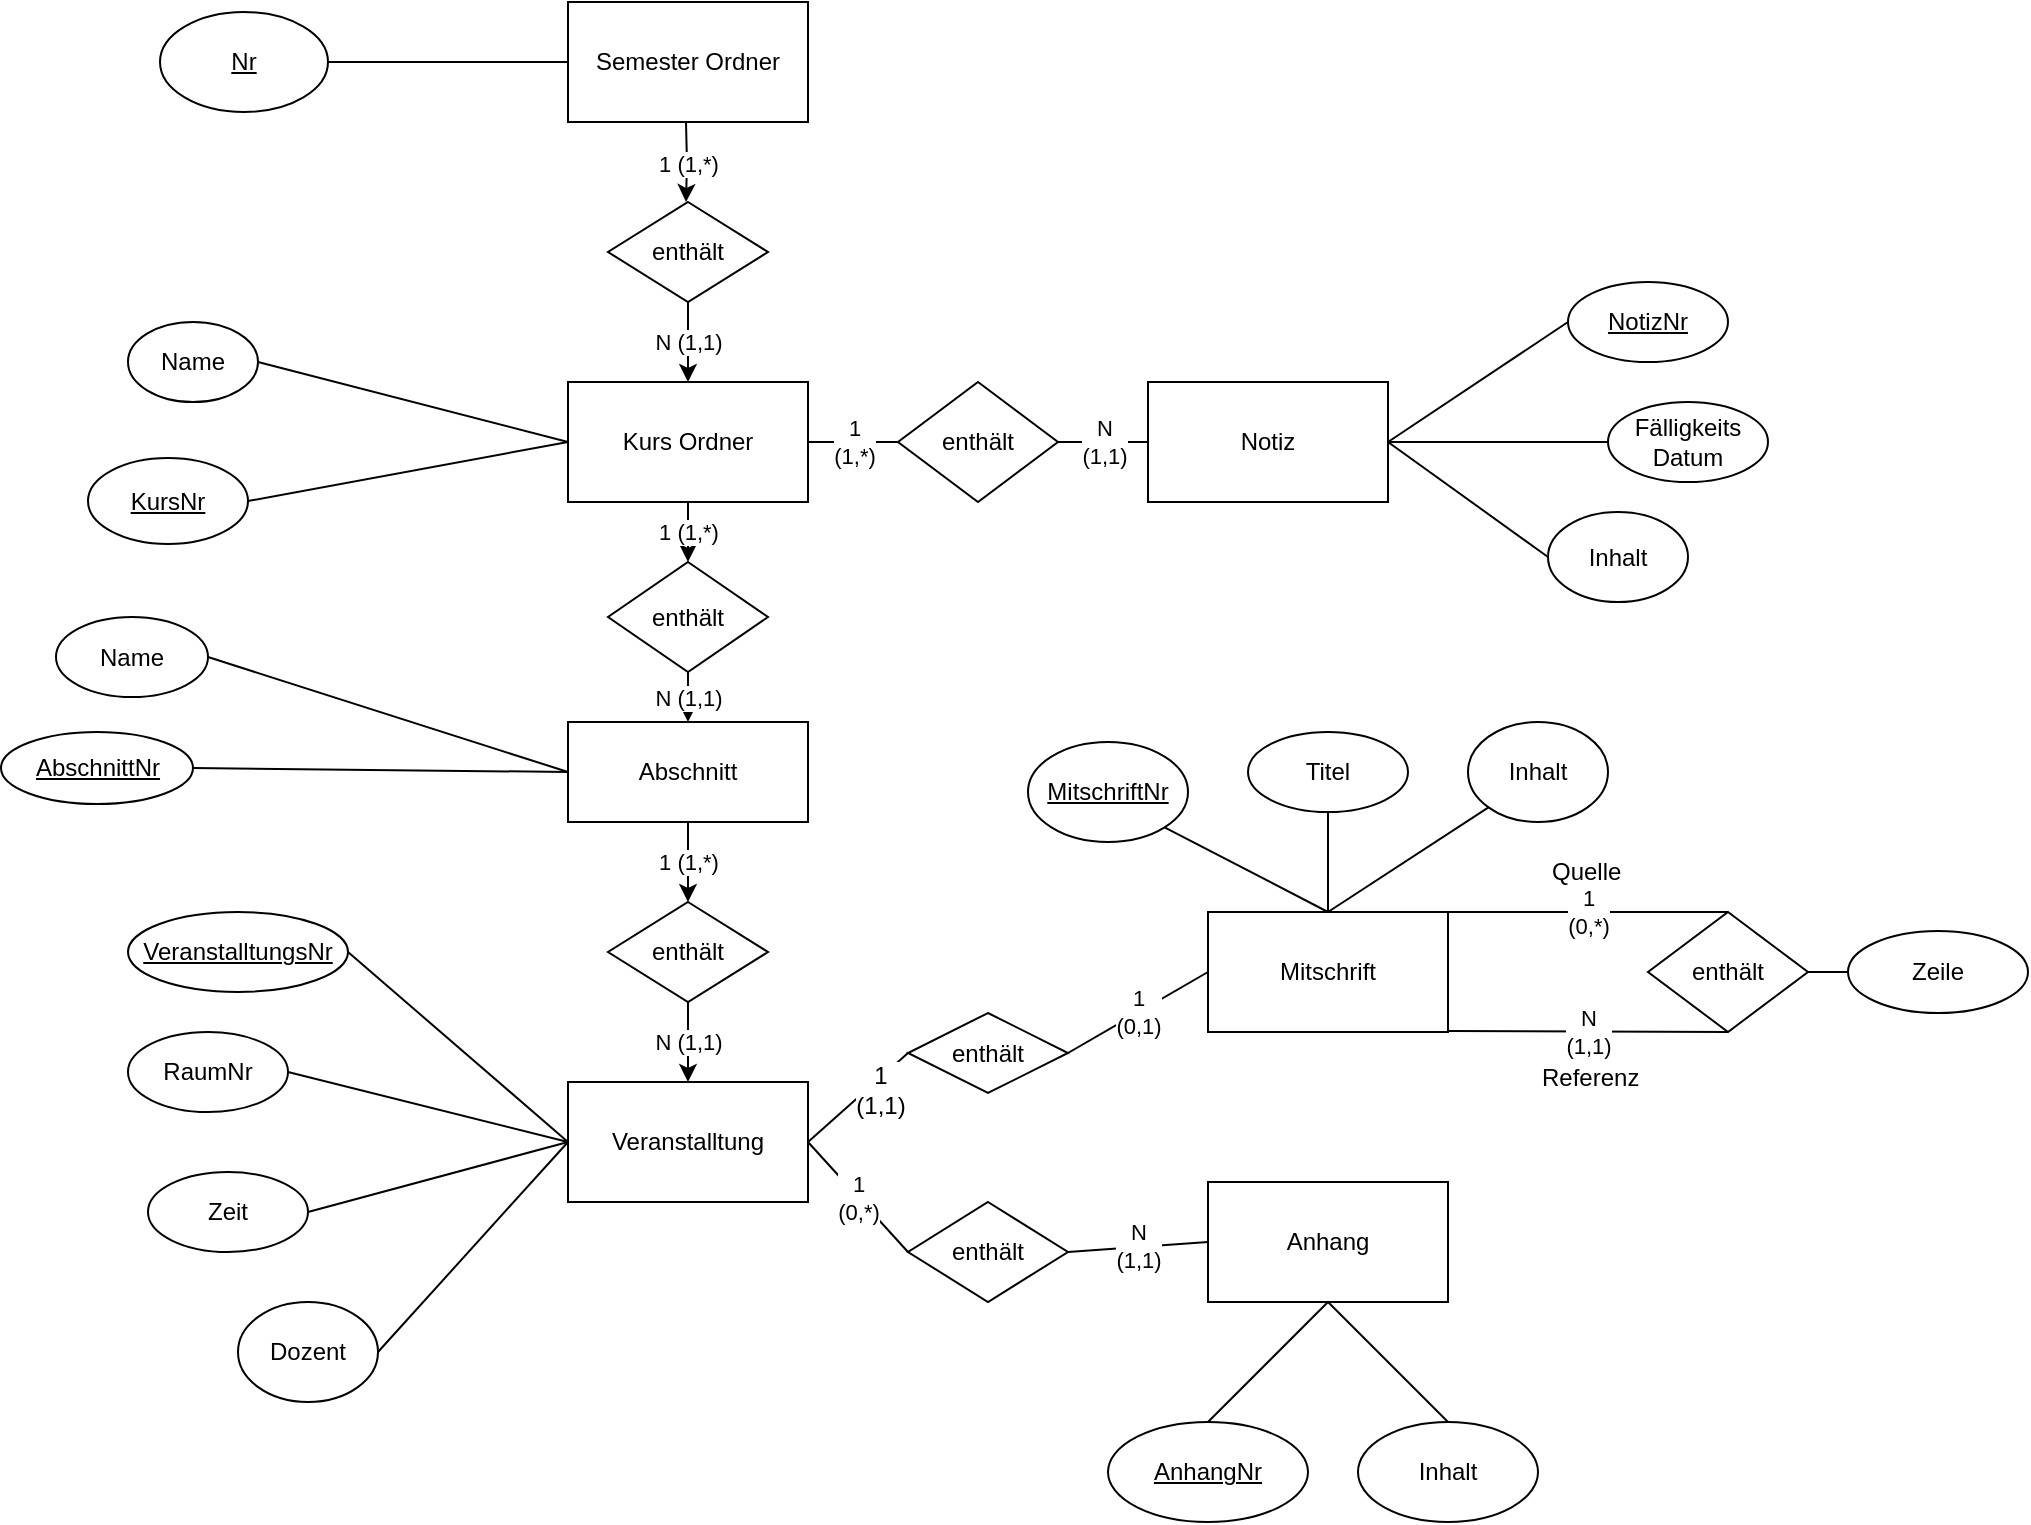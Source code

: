 <mxfile version="12.2.7" type="github" pages="1"><diagram id="-zOznc9YO3qfhNgqn0We" name="Page-1"><mxGraphModel dx="1784" dy="692" grid="1" gridSize="10" guides="1" tooltips="1" connect="1" arrows="1" fold="1" page="1" pageScale="1" pageWidth="850" pageHeight="1100" math="0" shadow="0"><root><mxCell id="0"/><mxCell id="1" parent="0"/><mxCell id="yqrmD4MauSipaye6TM8u-4" value="1 (1,*)" style="edgeStyle=orthogonalEdgeStyle;rounded=0;orthogonalLoop=1;jettySize=auto;html=1;exitX=0.5;exitY=1;exitDx=0;exitDy=0;entryX=0.5;entryY=0;entryDx=0;entryDy=0;" parent="1" edge="1"><mxGeometry relative="1" as="geometry"><mxPoint x="-187" y="140" as="sourcePoint"/><mxPoint x="-187" y="180" as="targetPoint"/></mxGeometry></mxCell><mxCell id="yqrmD4MauSipaye6TM8u-1" value="Semester Ordner" style="rounded=0;whiteSpace=wrap;html=1;" parent="1" vertex="1"><mxGeometry x="-246" y="80" width="120" height="60" as="geometry"/></mxCell><mxCell id="yqrmD4MauSipaye6TM8u-8" value="1 (1,*)" style="edgeStyle=orthogonalEdgeStyle;rounded=0;orthogonalLoop=1;jettySize=auto;html=1;exitX=0.5;exitY=1;exitDx=0;exitDy=0;entryX=0.5;entryY=0;entryDx=0;entryDy=0;" parent="1" source="yqrmD4MauSipaye6TM8u-2" target="yqrmD4MauSipaye6TM8u-7" edge="1"><mxGeometry relative="1" as="geometry"/></mxCell><mxCell id="yqrmD4MauSipaye6TM8u-2" value="Kurs Ordner" style="rounded=0;whiteSpace=wrap;html=1;" parent="1" vertex="1"><mxGeometry x="-246" y="270" width="120" height="60" as="geometry"/></mxCell><mxCell id="yqrmD4MauSipaye6TM8u-5" value="N (1,1)" style="edgeStyle=orthogonalEdgeStyle;rounded=0;orthogonalLoop=1;jettySize=auto;html=1;exitX=0.5;exitY=1;exitDx=0;exitDy=0;entryX=0.5;entryY=0;entryDx=0;entryDy=0;" parent="1" source="yqrmD4MauSipaye6TM8u-3" target="yqrmD4MauSipaye6TM8u-2" edge="1"><mxGeometry relative="1" as="geometry"/></mxCell><mxCell id="yqrmD4MauSipaye6TM8u-3" value="enthält" style="rhombus;whiteSpace=wrap;html=1;" parent="1" vertex="1"><mxGeometry x="-226" y="180" width="80" height="50" as="geometry"/></mxCell><mxCell id="yqrmD4MauSipaye6TM8u-39" value="1 (1,*)" style="edgeStyle=orthogonalEdgeStyle;rounded=0;orthogonalLoop=1;jettySize=auto;html=1;exitX=0.5;exitY=1;exitDx=0;exitDy=0;entryX=0.5;entryY=0;entryDx=0;entryDy=0;" parent="1" source="yqrmD4MauSipaye6TM8u-6" target="yqrmD4MauSipaye6TM8u-38" edge="1"><mxGeometry relative="1" as="geometry"/></mxCell><mxCell id="yqrmD4MauSipaye6TM8u-6" value="Abschnitt" style="rounded=0;whiteSpace=wrap;html=1;" parent="1" vertex="1"><mxGeometry x="-246" y="440" width="120" height="50" as="geometry"/></mxCell><mxCell id="yqrmD4MauSipaye6TM8u-9" value="N (1,1)" style="edgeStyle=orthogonalEdgeStyle;rounded=0;orthogonalLoop=1;jettySize=auto;html=1;exitX=0.5;exitY=1;exitDx=0;exitDy=0;entryX=0.5;entryY=0;entryDx=0;entryDy=0;" parent="1" source="yqrmD4MauSipaye6TM8u-7" target="yqrmD4MauSipaye6TM8u-6" edge="1"><mxGeometry relative="1" as="geometry"/></mxCell><mxCell id="yqrmD4MauSipaye6TM8u-7" value="enthält" style="rhombus;whiteSpace=wrap;html=1;" parent="1" vertex="1"><mxGeometry x="-226" y="360" width="80" height="55" as="geometry"/></mxCell><mxCell id="yqrmD4MauSipaye6TM8u-10" value="Mitschrift" style="rounded=0;whiteSpace=wrap;html=1;" parent="1" vertex="1"><mxGeometry x="74" y="535" width="120" height="60" as="geometry"/></mxCell><mxCell id="yqrmD4MauSipaye6TM8u-11" value="Veranstalltung" style="rounded=0;whiteSpace=wrap;html=1;" parent="1" vertex="1"><mxGeometry x="-246" y="620" width="120" height="60" as="geometry"/></mxCell><mxCell id="yqrmD4MauSipaye6TM8u-12" value="Anhang" style="rounded=0;whiteSpace=wrap;html=1;" parent="1" vertex="1"><mxGeometry x="74" y="670" width="120" height="60" as="geometry"/></mxCell><mxCell id="yqrmD4MauSipaye6TM8u-18" value="1&lt;br&gt;(0,*)" style="endArrow=none;html=1;entryX=1;entryY=0.5;entryDx=0;entryDy=0;exitX=0;exitY=0.5;exitDx=0;exitDy=0;" parent="1" source="yqrmD4MauSipaye6TM8u-19" target="yqrmD4MauSipaye6TM8u-11" edge="1"><mxGeometry width="50" height="50" relative="1" as="geometry"><mxPoint x="-246" y="780" as="sourcePoint"/><mxPoint x="-196" y="730" as="targetPoint"/><mxPoint as="offset"/></mxGeometry></mxCell><mxCell id="yqrmD4MauSipaye6TM8u-19" value="enthält" style="rhombus;whiteSpace=wrap;html=1;" parent="1" vertex="1"><mxGeometry x="-76" y="680" width="80" height="50" as="geometry"/></mxCell><mxCell id="yqrmD4MauSipaye6TM8u-20" value="N&lt;br&gt;(1,1)" style="endArrow=none;html=1;entryX=1;entryY=0.5;entryDx=0;entryDy=0;exitX=0;exitY=0.5;exitDx=0;exitDy=0;" parent="1" source="yqrmD4MauSipaye6TM8u-12" target="yqrmD4MauSipaye6TM8u-19" edge="1"><mxGeometry width="50" height="50" relative="1" as="geometry"><mxPoint x="74" y="730" as="sourcePoint"/><mxPoint x="-126.0" y="600" as="targetPoint"/></mxGeometry></mxCell><mxCell id="yqrmD4MauSipaye6TM8u-23" value="RaumNr" style="ellipse;whiteSpace=wrap;html=1;" parent="1" vertex="1"><mxGeometry x="-466" y="595" width="80" height="40" as="geometry"/></mxCell><mxCell id="yqrmD4MauSipaye6TM8u-25" value="" style="endArrow=none;html=1;entryX=1;entryY=0.5;entryDx=0;entryDy=0;exitX=0;exitY=0.5;exitDx=0;exitDy=0;" parent="1" source="yqrmD4MauSipaye6TM8u-11" target="yqrmD4MauSipaye6TM8u-23" edge="1"><mxGeometry width="50" height="50" relative="1" as="geometry"><mxPoint x="-396" y="800" as="sourcePoint"/><mxPoint x="-346" y="750" as="targetPoint"/></mxGeometry></mxCell><mxCell id="yqrmD4MauSipaye6TM8u-26" value="Zeit" style="ellipse;whiteSpace=wrap;html=1;" parent="1" vertex="1"><mxGeometry x="-456" y="665" width="80" height="40" as="geometry"/></mxCell><mxCell id="yqrmD4MauSipaye6TM8u-27" value="" style="endArrow=none;html=1;exitX=1;exitY=0.5;exitDx=0;exitDy=0;entryX=0;entryY=0.5;entryDx=0;entryDy=0;" parent="1" source="yqrmD4MauSipaye6TM8u-26" target="yqrmD4MauSipaye6TM8u-11" edge="1"><mxGeometry width="50" height="50" relative="1" as="geometry"><mxPoint x="-396" y="800" as="sourcePoint"/><mxPoint x="-346" y="750" as="targetPoint"/></mxGeometry></mxCell><mxCell id="yqrmD4MauSipaye6TM8u-28" value="Dozent" style="ellipse;whiteSpace=wrap;html=1;" parent="1" vertex="1"><mxGeometry x="-411" y="730" width="70" height="50" as="geometry"/></mxCell><mxCell id="yqrmD4MauSipaye6TM8u-29" value="" style="endArrow=none;html=1;exitX=1;exitY=0.5;exitDx=0;exitDy=0;entryX=0;entryY=0.5;entryDx=0;entryDy=0;" parent="1" source="yqrmD4MauSipaye6TM8u-28" target="yqrmD4MauSipaye6TM8u-11" edge="1"><mxGeometry width="50" height="50" relative="1" as="geometry"><mxPoint x="-326" y="690" as="sourcePoint"/><mxPoint x="-246" y="610" as="targetPoint"/></mxGeometry></mxCell><mxCell id="yqrmD4MauSipaye6TM8u-30" value="&lt;u&gt;VeranstalltungsNr&lt;/u&gt;" style="ellipse;whiteSpace=wrap;html=1;" parent="1" vertex="1"><mxGeometry x="-466" y="535" width="110" height="40" as="geometry"/></mxCell><mxCell id="yqrmD4MauSipaye6TM8u-31" value="" style="endArrow=none;html=1;entryX=1;entryY=0.5;entryDx=0;entryDy=0;exitX=0;exitY=0.5;exitDx=0;exitDy=0;" parent="1" source="yqrmD4MauSipaye6TM8u-11" target="yqrmD4MauSipaye6TM8u-30" edge="1"><mxGeometry width="50" height="50" relative="1" as="geometry"><mxPoint x="-446" y="800" as="sourcePoint"/><mxPoint x="-396" y="750" as="targetPoint"/></mxGeometry></mxCell><mxCell id="yqrmD4MauSipaye6TM8u-32" value="&lt;u&gt;Nr&lt;/u&gt;" style="ellipse;whiteSpace=wrap;html=1;" parent="1" vertex="1"><mxGeometry x="-450" y="85" width="84" height="50" as="geometry"/></mxCell><mxCell id="yqrmD4MauSipaye6TM8u-33" value="" style="endArrow=none;html=1;exitX=1;exitY=0.5;exitDx=0;exitDy=0;entryX=0;entryY=0.5;entryDx=0;entryDy=0;" parent="1" source="yqrmD4MauSipaye6TM8u-32" target="yqrmD4MauSipaye6TM8u-1" edge="1"><mxGeometry width="50" height="50" relative="1" as="geometry"><mxPoint x="-386" y="310" as="sourcePoint"/><mxPoint x="-336" y="260" as="targetPoint"/></mxGeometry></mxCell><mxCell id="yqrmD4MauSipaye6TM8u-34" value="Name" style="ellipse;whiteSpace=wrap;html=1;" parent="1" vertex="1"><mxGeometry x="-466" y="240" width="65" height="40" as="geometry"/></mxCell><mxCell id="yqrmD4MauSipaye6TM8u-35" value="" style="endArrow=none;html=1;entryX=1;entryY=0.5;entryDx=0;entryDy=0;exitX=0;exitY=0.5;exitDx=0;exitDy=0;" parent="1" source="yqrmD4MauSipaye6TM8u-2" target="yqrmD4MauSipaye6TM8u-34" edge="1"><mxGeometry width="50" height="50" relative="1" as="geometry"><mxPoint x="-361" y="350" as="sourcePoint"/><mxPoint x="-311" y="300" as="targetPoint"/></mxGeometry></mxCell><mxCell id="yqrmD4MauSipaye6TM8u-36" value="&lt;u&gt;KursNr&lt;/u&gt;" style="ellipse;whiteSpace=wrap;html=1;" parent="1" vertex="1"><mxGeometry x="-486" y="308" width="80" height="43" as="geometry"/></mxCell><mxCell id="yqrmD4MauSipaye6TM8u-37" value="" style="endArrow=none;html=1;exitX=1;exitY=0.5;exitDx=0;exitDy=0;entryX=0;entryY=0.5;entryDx=0;entryDy=0;" parent="1" source="yqrmD4MauSipaye6TM8u-36" target="yqrmD4MauSipaye6TM8u-2" edge="1"><mxGeometry width="50" height="50" relative="1" as="geometry"><mxPoint x="-356.5" y="350" as="sourcePoint"/><mxPoint x="-306.5" y="300" as="targetPoint"/></mxGeometry></mxCell><mxCell id="yqrmD4MauSipaye6TM8u-40" value="N (1,1)" style="edgeStyle=orthogonalEdgeStyle;rounded=0;orthogonalLoop=1;jettySize=auto;html=1;exitX=0.5;exitY=1;exitDx=0;exitDy=0;entryX=0.5;entryY=0;entryDx=0;entryDy=0;" parent="1" source="yqrmD4MauSipaye6TM8u-38" target="yqrmD4MauSipaye6TM8u-11" edge="1"><mxGeometry relative="1" as="geometry"/></mxCell><mxCell id="yqrmD4MauSipaye6TM8u-38" value="enthält" style="rhombus;whiteSpace=wrap;html=1;" parent="1" vertex="1"><mxGeometry x="-226" y="530" width="80" height="50" as="geometry"/></mxCell><mxCell id="yqrmD4MauSipaye6TM8u-41" value="Notiz" style="rounded=0;whiteSpace=wrap;html=1;" parent="1" vertex="1"><mxGeometry x="44" y="270" width="120" height="60" as="geometry"/></mxCell><mxCell id="yqrmD4MauSipaye6TM8u-42" value="enthält" style="rhombus;whiteSpace=wrap;html=1;" parent="1" vertex="1"><mxGeometry x="-81" y="270" width="80" height="60" as="geometry"/></mxCell><mxCell id="yqrmD4MauSipaye6TM8u-43" value="1&lt;br&gt;(1,*)" style="endArrow=none;html=1;exitX=1;exitY=0.5;exitDx=0;exitDy=0;entryX=0;entryY=0.5;entryDx=0;entryDy=0;" parent="1" source="yqrmD4MauSipaye6TM8u-2" target="yqrmD4MauSipaye6TM8u-42" edge="1"><mxGeometry width="50" height="50" relative="1" as="geometry"><mxPoint x="-86" y="430" as="sourcePoint"/><mxPoint x="-36" y="380" as="targetPoint"/></mxGeometry></mxCell><mxCell id="yqrmD4MauSipaye6TM8u-44" value="N&lt;br&gt;(1,1)" style="endArrow=none;html=1;exitX=1;exitY=0.5;exitDx=0;exitDy=0;entryX=0;entryY=0.5;entryDx=0;entryDy=0;" parent="1" source="yqrmD4MauSipaye6TM8u-42" target="yqrmD4MauSipaye6TM8u-41" edge="1"><mxGeometry width="50" height="50" relative="1" as="geometry"><mxPoint x="-6" y="415" as="sourcePoint"/><mxPoint x="44" y="365" as="targetPoint"/></mxGeometry></mxCell><mxCell id="xab8R1kc0-YQB8v2l7pW-5" value="enthält" style="rhombus;whiteSpace=wrap;html=1;" parent="1" vertex="1"><mxGeometry x="294" y="535" width="80" height="60" as="geometry"/></mxCell><mxCell id="xab8R1kc0-YQB8v2l7pW-8" value="Titel" style="ellipse;whiteSpace=wrap;html=1;" parent="1" vertex="1"><mxGeometry x="94" y="445" width="80" height="40" as="geometry"/></mxCell><mxCell id="xab8R1kc0-YQB8v2l7pW-9" value="&lt;u&gt;MitschriftNr&lt;/u&gt;" style="ellipse;whiteSpace=wrap;html=1;" parent="1" vertex="1"><mxGeometry x="-16" y="450" width="80" height="50" as="geometry"/></mxCell><mxCell id="xab8R1kc0-YQB8v2l7pW-10" value="" style="endArrow=none;html=1;entryX=0.5;entryY=0;entryDx=0;entryDy=0;exitX=1;exitY=1;exitDx=0;exitDy=0;" parent="1" source="xab8R1kc0-YQB8v2l7pW-9" target="yqrmD4MauSipaye6TM8u-10" edge="1"><mxGeometry width="50" height="50" relative="1" as="geometry"><mxPoint x="-446" y="785" as="sourcePoint"/><mxPoint x="-396" y="735" as="targetPoint"/></mxGeometry></mxCell><mxCell id="xab8R1kc0-YQB8v2l7pW-11" value="" style="endArrow=none;html=1;exitX=0.5;exitY=1;exitDx=0;exitDy=0;entryX=0.5;entryY=0;entryDx=0;entryDy=0;" parent="1" source="xab8R1kc0-YQB8v2l7pW-8" target="yqrmD4MauSipaye6TM8u-10" edge="1"><mxGeometry width="50" height="50" relative="1" as="geometry"><mxPoint x="-446" y="785" as="sourcePoint"/><mxPoint x="-396" y="735" as="targetPoint"/></mxGeometry></mxCell><mxCell id="xab8R1kc0-YQB8v2l7pW-12" value="&lt;u&gt;AnhangNr&lt;/u&gt;" style="ellipse;whiteSpace=wrap;html=1;" parent="1" vertex="1"><mxGeometry x="24" y="790" width="100" height="50" as="geometry"/></mxCell><mxCell id="xab8R1kc0-YQB8v2l7pW-14" value="" style="endArrow=none;html=1;exitX=0.5;exitY=0;exitDx=0;exitDy=0;entryX=0.5;entryY=1;entryDx=0;entryDy=0;" parent="1" source="xab8R1kc0-YQB8v2l7pW-12" edge="1" target="yqrmD4MauSipaye6TM8u-12"><mxGeometry width="50" height="50" relative="1" as="geometry"><mxPoint x="68.5" y="840" as="sourcePoint"/><mxPoint x="118.5" y="790" as="targetPoint"/></mxGeometry></mxCell><mxCell id="xab8R1kc0-YQB8v2l7pW-15" value="Zeile" style="ellipse;whiteSpace=wrap;html=1;" parent="1" vertex="1"><mxGeometry x="394" y="544.5" width="90" height="41" as="geometry"/></mxCell><mxCell id="xab8R1kc0-YQB8v2l7pW-19" value="" style="endArrow=none;html=1;entryX=0;entryY=0.5;entryDx=0;entryDy=0;exitX=1;exitY=0.5;exitDx=0;exitDy=0;" parent="1" source="xab8R1kc0-YQB8v2l7pW-5" target="xab8R1kc0-YQB8v2l7pW-15" edge="1"><mxGeometry width="50" height="50" relative="1" as="geometry"><mxPoint x="-306" y="985" as="sourcePoint"/><mxPoint x="-256" y="935" as="targetPoint"/></mxGeometry></mxCell><mxCell id="xab8R1kc0-YQB8v2l7pW-20" value="1&lt;br&gt;(0,*)" style="endArrow=none;html=1;exitX=1.001;exitY=-0.001;exitDx=0;exitDy=0;exitPerimeter=0;entryX=0.5;entryY=0;entryDx=0;entryDy=0;" parent="1" source="yqrmD4MauSipaye6TM8u-10" target="xab8R1kc0-YQB8v2l7pW-5" edge="1"><mxGeometry width="50" height="50" relative="1" as="geometry"><mxPoint x="214" y="535" as="sourcePoint"/><mxPoint x="264" y="485" as="targetPoint"/></mxGeometry></mxCell><mxCell id="xab8R1kc0-YQB8v2l7pW-21" value="N&lt;br&gt;(1,1)" style="endArrow=none;html=1;exitX=1.004;exitY=0.992;exitDx=0;exitDy=0;exitPerimeter=0;entryX=0.5;entryY=1;entryDx=0;entryDy=0;" parent="1" source="yqrmD4MauSipaye6TM8u-10" target="xab8R1kc0-YQB8v2l7pW-5" edge="1"><mxGeometry width="50" height="50" relative="1" as="geometry"><mxPoint x="314" y="675" as="sourcePoint"/><mxPoint x="364" y="625" as="targetPoint"/></mxGeometry></mxCell><mxCell id="xab8R1kc0-YQB8v2l7pW-22" value="&lt;u&gt;NotizNr&lt;/u&gt;" style="ellipse;whiteSpace=wrap;html=1;" parent="1" vertex="1"><mxGeometry x="254" y="220" width="80" height="40" as="geometry"/></mxCell><mxCell id="xab8R1kc0-YQB8v2l7pW-23" value="" style="endArrow=none;html=1;exitX=1;exitY=0.5;exitDx=0;exitDy=0;entryX=0;entryY=0.5;entryDx=0;entryDy=0;" parent="1" source="yqrmD4MauSipaye6TM8u-41" target="xab8R1kc0-YQB8v2l7pW-22" edge="1"><mxGeometry width="50" height="50" relative="1" as="geometry"><mxPoint x="219" y="350" as="sourcePoint"/><mxPoint x="269" y="300" as="targetPoint"/></mxGeometry></mxCell><mxCell id="xab8R1kc0-YQB8v2l7pW-24" value="Fälligkeits Datum" style="ellipse;whiteSpace=wrap;html=1;" parent="1" vertex="1"><mxGeometry x="274" y="280" width="80" height="40" as="geometry"/></mxCell><mxCell id="xab8R1kc0-YQB8v2l7pW-25" value="" style="endArrow=none;html=1;entryX=0;entryY=0.5;entryDx=0;entryDy=0;exitX=1;exitY=0.5;exitDx=0;exitDy=0;" parent="1" source="yqrmD4MauSipaye6TM8u-41" target="xab8R1kc0-YQB8v2l7pW-24" edge="1"><mxGeometry width="50" height="50" relative="1" as="geometry"><mxPoint x="164" y="300" as="sourcePoint"/><mxPoint x="254" y="295" as="targetPoint"/></mxGeometry></mxCell><mxCell id="xab8R1kc0-YQB8v2l7pW-26" value="Inhalt" style="ellipse;whiteSpace=wrap;html=1;" parent="1" vertex="1"><mxGeometry x="244" y="335" width="70" height="45" as="geometry"/></mxCell><mxCell id="xab8R1kc0-YQB8v2l7pW-27" value="" style="endArrow=none;html=1;entryX=0;entryY=0.5;entryDx=0;entryDy=0;exitX=1;exitY=0.5;exitDx=0;exitDy=0;" parent="1" source="yqrmD4MauSipaye6TM8u-41" target="xab8R1kc0-YQB8v2l7pW-26" edge="1"><mxGeometry width="50" height="50" relative="1" as="geometry"><mxPoint x="134" y="376" as="sourcePoint"/><mxPoint x="184" y="326" as="targetPoint"/></mxGeometry></mxCell><mxCell id="xab8R1kc0-YQB8v2l7pW-28" value="Inhalt" style="ellipse;whiteSpace=wrap;html=1;" parent="1" vertex="1"><mxGeometry x="204" y="440" width="70" height="50" as="geometry"/></mxCell><mxCell id="xab8R1kc0-YQB8v2l7pW-29" value="" style="endArrow=none;html=1;entryX=0;entryY=1;entryDx=0;entryDy=0;" parent="1" target="xab8R1kc0-YQB8v2l7pW-28" edge="1"><mxGeometry width="50" height="50" relative="1" as="geometry"><mxPoint x="134" y="535" as="sourcePoint"/><mxPoint x="194" y="485" as="targetPoint"/></mxGeometry></mxCell><mxCell id="xab8R1kc0-YQB8v2l7pW-30" value="Inhalt" style="ellipse;whiteSpace=wrap;html=1;" parent="1" vertex="1"><mxGeometry x="149" y="790" width="90" height="50" as="geometry"/></mxCell><mxCell id="xab8R1kc0-YQB8v2l7pW-31" value="" style="endArrow=none;html=1;exitX=0.5;exitY=1;exitDx=0;exitDy=0;entryX=0.5;entryY=0;entryDx=0;entryDy=0;" parent="1" source="yqrmD4MauSipaye6TM8u-12" target="xab8R1kc0-YQB8v2l7pW-30" edge="1"><mxGeometry width="50" height="50" relative="1" as="geometry"><mxPoint x="214" y="790" as="sourcePoint"/><mxPoint x="264" y="740" as="targetPoint"/></mxGeometry></mxCell><mxCell id="xab8R1kc0-YQB8v2l7pW-34" value="enthält" style="rhombus;whiteSpace=wrap;html=1;" parent="1" vertex="1"><mxGeometry x="-76" y="585.5" width="80" height="40" as="geometry"/></mxCell><mxCell id="xab8R1kc0-YQB8v2l7pW-35" value="" style="endArrow=none;html=1;entryX=0;entryY=0.5;entryDx=0;entryDy=0;exitX=1;exitY=0.5;exitDx=0;exitDy=0;" parent="1" source="yqrmD4MauSipaye6TM8u-11" target="xab8R1kc0-YQB8v2l7pW-34" edge="1"><mxGeometry width="50" height="50" relative="1" as="geometry"><mxPoint x="-116" y="660" as="sourcePoint"/><mxPoint x="-66" y="610" as="targetPoint"/></mxGeometry></mxCell><mxCell id="xab8R1kc0-YQB8v2l7pW-37" value="1&lt;br&gt;(1,1)" style="text;html=1;resizable=0;points=[];align=center;verticalAlign=middle;labelBackgroundColor=#ffffff;" parent="xab8R1kc0-YQB8v2l7pW-35" vertex="1" connectable="0"><mxGeometry x="0.335" y="-4" relative="1" as="geometry"><mxPoint as="offset"/></mxGeometry></mxCell><mxCell id="xab8R1kc0-YQB8v2l7pW-36" value="1&lt;br&gt;(0,1)" style="endArrow=none;html=1;entryX=0;entryY=0.5;entryDx=0;entryDy=0;exitX=1;exitY=0.5;exitDx=0;exitDy=0;" parent="1" source="xab8R1kc0-YQB8v2l7pW-34" target="yqrmD4MauSipaye6TM8u-10" edge="1"><mxGeometry width="50" height="50" relative="1" as="geometry"><mxPoint x="29" y="605.5" as="sourcePoint"/><mxPoint x="14" y="520" as="targetPoint"/></mxGeometry></mxCell><mxCell id="xab8R1kc0-YQB8v2l7pW-38" value="Quelle" style="text;html=1;resizable=0;points=[];autosize=1;align=left;verticalAlign=top;spacingTop=-4;" parent="1" vertex="1"><mxGeometry x="244" y="505" width="50" height="20" as="geometry"/></mxCell><mxCell id="xab8R1kc0-YQB8v2l7pW-39" value="Referenz" style="text;html=1;resizable=0;points=[];autosize=1;align=left;verticalAlign=top;spacingTop=-4;" parent="1" vertex="1"><mxGeometry x="239" y="607.5" width="60" height="20" as="geometry"/></mxCell><mxCell id="jnvQCNFVmyH9fAy6hpZg-3" value="Name" style="ellipse;whiteSpace=wrap;html=1;" parent="1" vertex="1"><mxGeometry x="-502" y="387.5" width="76" height="40" as="geometry"/></mxCell><mxCell id="jnvQCNFVmyH9fAy6hpZg-4" value="&lt;u&gt;AbschnittNr&lt;/u&gt;" style="ellipse;whiteSpace=wrap;html=1;" parent="1" vertex="1"><mxGeometry x="-529.5" y="445" width="96" height="36" as="geometry"/></mxCell><mxCell id="jnvQCNFVmyH9fAy6hpZg-5" value="" style="endArrow=none;html=1;entryX=0;entryY=0.5;entryDx=0;entryDy=0;exitX=1;exitY=0.5;exitDx=0;exitDy=0;" parent="1" source="jnvQCNFVmyH9fAy6hpZg-4" target="yqrmD4MauSipaye6TM8u-6" edge="1"><mxGeometry width="50" height="50" relative="1" as="geometry"><mxPoint x="-530" y="960" as="sourcePoint"/><mxPoint x="-480" y="910" as="targetPoint"/></mxGeometry></mxCell><mxCell id="jnvQCNFVmyH9fAy6hpZg-6" value="" style="endArrow=none;html=1;entryX=0;entryY=0.5;entryDx=0;entryDy=0;exitX=1;exitY=0.5;exitDx=0;exitDy=0;" parent="1" source="jnvQCNFVmyH9fAy6hpZg-3" target="yqrmD4MauSipaye6TM8u-6" edge="1"><mxGeometry width="50" height="50" relative="1" as="geometry"><mxPoint x="-530" y="960" as="sourcePoint"/><mxPoint x="-480" y="910" as="targetPoint"/></mxGeometry></mxCell></root></mxGraphModel></diagram></mxfile>